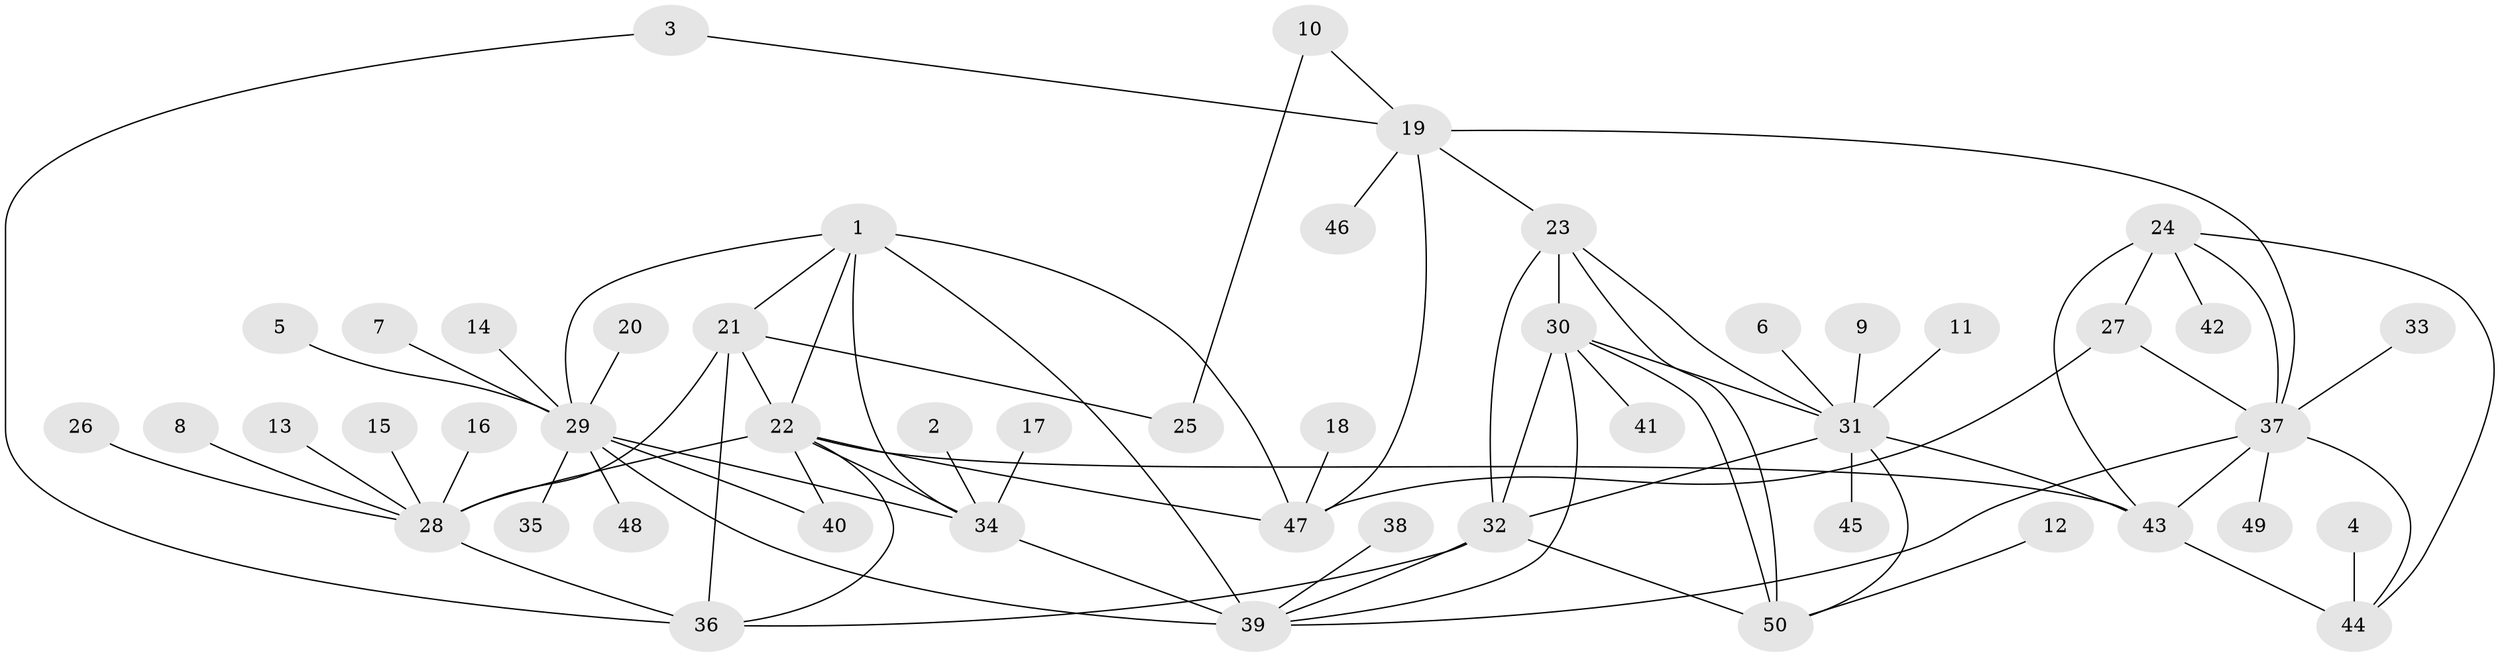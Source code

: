 // original degree distribution, {6: 0.01, 5: 0.03, 8: 0.04, 7: 0.06, 12: 0.02, 11: 0.02, 4: 0.05, 9: 0.01, 13: 0.01, 10: 0.02, 1: 0.6, 2: 0.12, 3: 0.01}
// Generated by graph-tools (version 1.1) at 2025/02/03/09/25 03:02:31]
// undirected, 50 vertices, 78 edges
graph export_dot {
graph [start="1"]
  node [color=gray90,style=filled];
  1;
  2;
  3;
  4;
  5;
  6;
  7;
  8;
  9;
  10;
  11;
  12;
  13;
  14;
  15;
  16;
  17;
  18;
  19;
  20;
  21;
  22;
  23;
  24;
  25;
  26;
  27;
  28;
  29;
  30;
  31;
  32;
  33;
  34;
  35;
  36;
  37;
  38;
  39;
  40;
  41;
  42;
  43;
  44;
  45;
  46;
  47;
  48;
  49;
  50;
  1 -- 21 [weight=1.0];
  1 -- 22 [weight=1.0];
  1 -- 29 [weight=1.0];
  1 -- 34 [weight=2.0];
  1 -- 39 [weight=1.0];
  1 -- 47 [weight=1.0];
  2 -- 34 [weight=1.0];
  3 -- 19 [weight=1.0];
  3 -- 36 [weight=1.0];
  4 -- 44 [weight=1.0];
  5 -- 29 [weight=1.0];
  6 -- 31 [weight=1.0];
  7 -- 29 [weight=1.0];
  8 -- 28 [weight=1.0];
  9 -- 31 [weight=1.0];
  10 -- 19 [weight=1.0];
  10 -- 25 [weight=1.0];
  11 -- 31 [weight=1.0];
  12 -- 50 [weight=1.0];
  13 -- 28 [weight=1.0];
  14 -- 29 [weight=1.0];
  15 -- 28 [weight=1.0];
  16 -- 28 [weight=1.0];
  17 -- 34 [weight=1.0];
  18 -- 47 [weight=1.0];
  19 -- 23 [weight=1.0];
  19 -- 37 [weight=2.0];
  19 -- 46 [weight=1.0];
  19 -- 47 [weight=4.0];
  20 -- 29 [weight=1.0];
  21 -- 22 [weight=2.0];
  21 -- 25 [weight=1.0];
  21 -- 28 [weight=2.0];
  21 -- 36 [weight=2.0];
  22 -- 28 [weight=1.0];
  22 -- 34 [weight=1.0];
  22 -- 36 [weight=1.0];
  22 -- 40 [weight=1.0];
  22 -- 43 [weight=1.0];
  22 -- 47 [weight=2.0];
  23 -- 30 [weight=1.0];
  23 -- 31 [weight=1.0];
  23 -- 32 [weight=1.0];
  23 -- 50 [weight=1.0];
  24 -- 27 [weight=1.0];
  24 -- 37 [weight=1.0];
  24 -- 42 [weight=1.0];
  24 -- 43 [weight=2.0];
  24 -- 44 [weight=1.0];
  26 -- 28 [weight=1.0];
  27 -- 37 [weight=1.0];
  27 -- 47 [weight=1.0];
  28 -- 36 [weight=1.0];
  29 -- 34 [weight=2.0];
  29 -- 35 [weight=1.0];
  29 -- 39 [weight=1.0];
  29 -- 40 [weight=1.0];
  29 -- 48 [weight=1.0];
  30 -- 31 [weight=1.0];
  30 -- 32 [weight=1.0];
  30 -- 39 [weight=1.0];
  30 -- 41 [weight=1.0];
  30 -- 50 [weight=1.0];
  31 -- 32 [weight=1.0];
  31 -- 43 [weight=1.0];
  31 -- 45 [weight=1.0];
  31 -- 50 [weight=1.0];
  32 -- 36 [weight=1.0];
  32 -- 39 [weight=1.0];
  32 -- 50 [weight=1.0];
  33 -- 37 [weight=1.0];
  34 -- 39 [weight=2.0];
  37 -- 39 [weight=1.0];
  37 -- 43 [weight=2.0];
  37 -- 44 [weight=1.0];
  37 -- 49 [weight=1.0];
  38 -- 39 [weight=1.0];
  43 -- 44 [weight=2.0];
}
